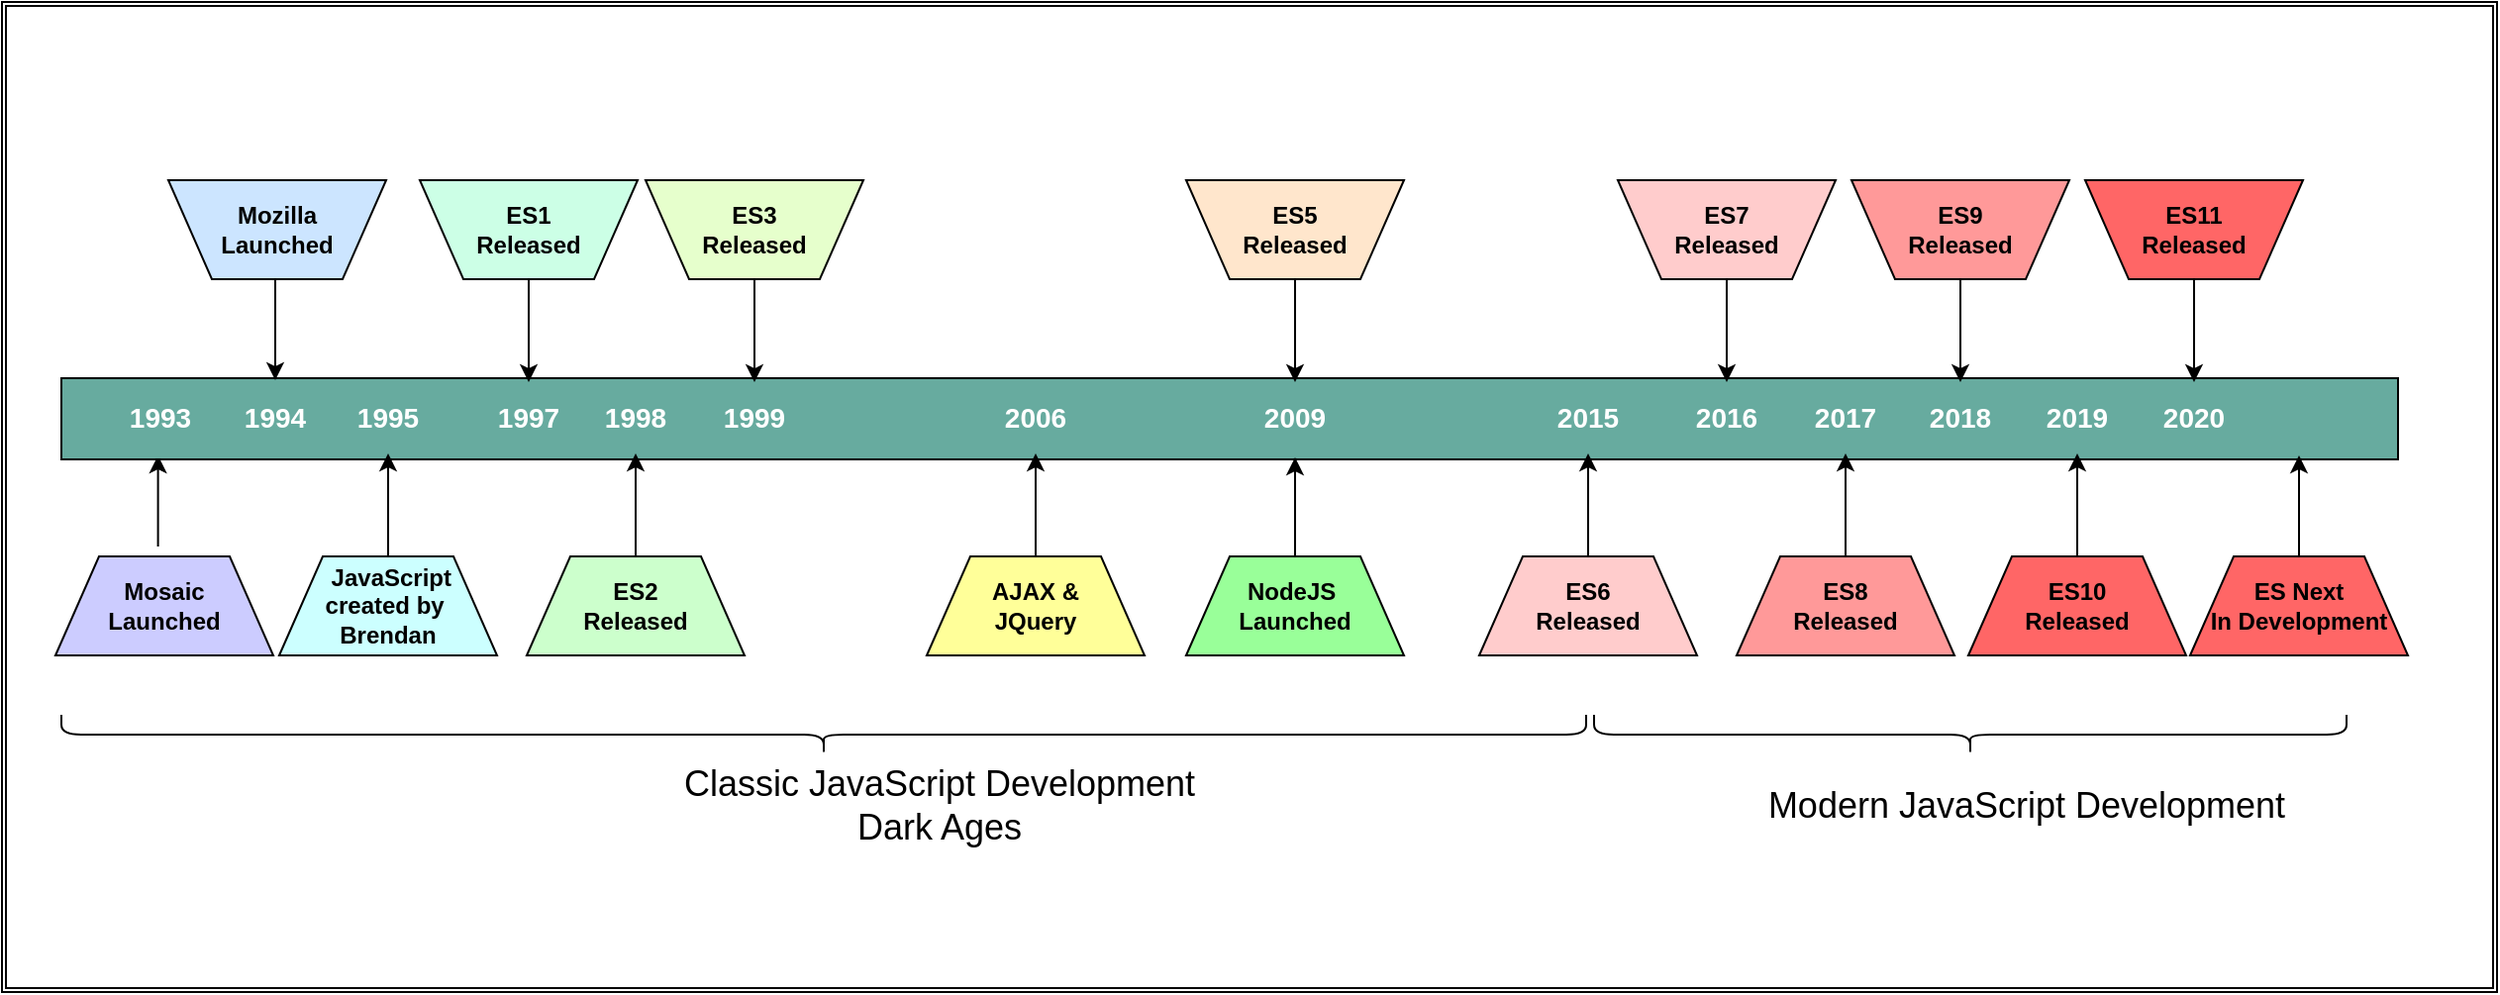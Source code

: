 <mxfile version="12.9.3" type="device"><diagram id="y6VGDXA_0U743mfNDHgp" name="Page-1"><mxGraphModel dx="2196" dy="830" grid="1" gridSize="10" guides="1" tooltips="1" connect="1" arrows="1" fold="1" page="1" pageScale="1" pageWidth="850" pageHeight="1100" math="0" shadow="0"><root><mxCell id="0"/><mxCell id="1" parent="0"/><mxCell id="mSoBamEMjkX5YQv9nljd-85" value="" style="shape=ext;double=1;rounded=0;whiteSpace=wrap;html=1;shadow=0;strokeColor=#000000;fillColor=#FFFFFF;" parent="1" vertex="1"><mxGeometry x="-30" y="60" width="1260" height="500" as="geometry"/></mxCell><mxCell id="mSoBamEMjkX5YQv9nljd-9" style="edgeStyle=orthogonalEdgeStyle;rounded=0;orthogonalLoop=1;jettySize=auto;html=1;entryX=0.051;entryY=1.1;entryDx=0;entryDy=0;entryPerimeter=0;" parent="1" edge="1"><mxGeometry relative="1" as="geometry"><mxPoint x="48.8" y="335" as="sourcePoint"/><mxPoint x="48.8" y="289" as="targetPoint"/><Array as="points"><mxPoint x="48" y="310"/></Array></mxGeometry></mxCell><mxCell id="mSoBamEMjkX5YQv9nljd-3" value="" style="verticalLabelPosition=bottom;verticalAlign=top;html=1;shape=mxgraph.basic.rect;fillColor2=none;strokeWidth=1;size=20;indent=5;fillColor=#67AB9F;" parent="1" vertex="1"><mxGeometry y="250" width="1180" height="41.04" as="geometry"/></mxCell><mxCell id="mSoBamEMjkX5YQv9nljd-4" value="&lt;font color=&quot;#ffffff&quot; style=&quot;font-size: 14px&quot;&gt;&lt;b&gt;1993&lt;/b&gt;&lt;/font&gt;" style="text;html=1;strokeColor=none;fillColor=none;align=center;verticalAlign=middle;whiteSpace=wrap;rounded=0;" parent="1" vertex="1"><mxGeometry x="30" y="260" width="40" height="20" as="geometry"/></mxCell><mxCell id="mSoBamEMjkX5YQv9nljd-6" value="&lt;font color=&quot;#ffffff&quot; style=&quot;font-size: 14px&quot;&gt;&lt;b&gt;1994&lt;/b&gt;&lt;/font&gt;" style="text;html=1;strokeColor=none;fillColor=none;align=center;verticalAlign=middle;whiteSpace=wrap;rounded=0;" parent="1" vertex="1"><mxGeometry x="88" y="260" width="40" height="20" as="geometry"/></mxCell><mxCell id="mSoBamEMjkX5YQv9nljd-13" value="" style="edgeStyle=orthogonalEdgeStyle;rounded=0;orthogonalLoop=1;jettySize=auto;html=1;" parent="1" edge="1"><mxGeometry relative="1" as="geometry"><mxPoint x="108" y="191" as="sourcePoint"/><mxPoint x="108" y="251" as="targetPoint"/></mxGeometry></mxCell><mxCell id="mSoBamEMjkX5YQv9nljd-14" value="&lt;font color=&quot;#ffffff&quot;&gt;&lt;b&gt;&lt;font style=&quot;font-size: 14px&quot;&gt;1995&lt;/font&gt;&lt;/b&gt;&lt;br&gt;&lt;/font&gt;" style="text;html=1;strokeColor=none;fillColor=none;align=center;verticalAlign=middle;whiteSpace=wrap;rounded=0;" parent="1" vertex="1"><mxGeometry x="145" y="260" width="40" height="20" as="geometry"/></mxCell><mxCell id="mSoBamEMjkX5YQv9nljd-15" value="&lt;font color=&quot;#ffffff&quot;&gt;&lt;b&gt;&lt;font style=&quot;font-size: 14px&quot;&gt;1997&lt;/font&gt;&lt;/b&gt;&lt;br&gt;&lt;/font&gt;" style="text;html=1;strokeColor=none;fillColor=none;align=center;verticalAlign=middle;whiteSpace=wrap;rounded=0;" parent="1" vertex="1"><mxGeometry x="216" y="260" width="40" height="20" as="geometry"/></mxCell><mxCell id="mSoBamEMjkX5YQv9nljd-18" value="" style="edgeStyle=orthogonalEdgeStyle;rounded=0;orthogonalLoop=1;jettySize=auto;html=1;" parent="1" edge="1"><mxGeometry relative="1" as="geometry"><mxPoint x="165" y="348" as="sourcePoint"/><mxPoint x="165" y="288" as="targetPoint"/></mxGeometry></mxCell><mxCell id="mSoBamEMjkX5YQv9nljd-17" value="&lt;b&gt;&amp;nbsp;JavaScript&lt;br&gt;&lt;/b&gt;&lt;b&gt;created by&amp;nbsp;&lt;br&gt;&lt;/b&gt;&lt;b&gt;Brendan&lt;/b&gt;&lt;b&gt;&lt;br&gt;&lt;/b&gt;" style="shape=trapezoid;perimeter=trapezoidPerimeter;whiteSpace=wrap;html=1;shadow=0;fillColor=#CCFFFF;direction=east;" parent="1" vertex="1"><mxGeometry x="110" y="340" width="110" height="50" as="geometry"/></mxCell><mxCell id="mSoBamEMjkX5YQv9nljd-22" value="" style="edgeStyle=orthogonalEdgeStyle;rounded=0;orthogonalLoop=1;jettySize=auto;html=1;" parent="1" edge="1"><mxGeometry relative="1" as="geometry"><mxPoint x="236" y="192" as="sourcePoint"/><mxPoint x="236" y="252" as="targetPoint"/></mxGeometry></mxCell><mxCell id="mSoBamEMjkX5YQv9nljd-23" value="&lt;font color=&quot;#ffffff&quot;&gt;&lt;b&gt;&lt;font style=&quot;font-size: 14px&quot;&gt;1998&lt;/font&gt;&lt;/b&gt;&lt;br&gt;&lt;/font&gt;" style="text;html=1;strokeColor=none;fillColor=none;align=center;verticalAlign=middle;whiteSpace=wrap;rounded=0;" parent="1" vertex="1"><mxGeometry x="270" y="260" width="40" height="20" as="geometry"/></mxCell><mxCell id="mSoBamEMjkX5YQv9nljd-24" value="&lt;font color=&quot;#ffffff&quot;&gt;&lt;b&gt;&lt;font style=&quot;font-size: 14px&quot;&gt;1999&lt;/font&gt;&lt;/b&gt;&lt;br&gt;&lt;/font&gt;" style="text;html=1;strokeColor=none;fillColor=none;align=center;verticalAlign=middle;whiteSpace=wrap;rounded=0;" parent="1" vertex="1"><mxGeometry x="330" y="260" width="40" height="20" as="geometry"/></mxCell><mxCell id="mSoBamEMjkX5YQv9nljd-28" value="" style="edgeStyle=orthogonalEdgeStyle;rounded=0;orthogonalLoop=1;jettySize=auto;html=1;" parent="1" edge="1"><mxGeometry relative="1" as="geometry"><mxPoint x="290" y="348" as="sourcePoint"/><mxPoint x="290" y="288" as="targetPoint"/></mxGeometry></mxCell><mxCell id="mSoBamEMjkX5YQv9nljd-27" value="" style="edgeStyle=orthogonalEdgeStyle;rounded=0;orthogonalLoop=1;jettySize=auto;html=1;" parent="1" edge="1"><mxGeometry relative="1" as="geometry"><mxPoint x="350" y="192" as="sourcePoint"/><mxPoint x="350" y="252" as="targetPoint"/></mxGeometry></mxCell><mxCell id="mSoBamEMjkX5YQv9nljd-29" value="&lt;font color=&quot;#ffffff&quot;&gt;&lt;b&gt;&lt;font style=&quot;font-size: 14px&quot;&gt;2006&lt;/font&gt;&lt;/b&gt;&lt;br&gt;&lt;/font&gt;" style="text;html=1;strokeColor=none;fillColor=none;align=center;verticalAlign=middle;whiteSpace=wrap;rounded=0;" parent="1" vertex="1"><mxGeometry x="472" y="260" width="40" height="20" as="geometry"/></mxCell><mxCell id="mSoBamEMjkX5YQv9nljd-31" value="" style="edgeStyle=orthogonalEdgeStyle;rounded=0;orthogonalLoop=1;jettySize=auto;html=1;" parent="1" edge="1"><mxGeometry relative="1" as="geometry"><mxPoint x="492" y="348" as="sourcePoint"/><mxPoint x="492" y="288" as="targetPoint"/></mxGeometry></mxCell><mxCell id="mSoBamEMjkX5YQv9nljd-33" value="&lt;font color=&quot;#ffffff&quot;&gt;&lt;b&gt;&lt;font style=&quot;font-size: 14px&quot;&gt;2009&lt;/font&gt;&lt;/b&gt;&lt;br&gt;&lt;/font&gt;" style="text;html=1;strokeColor=none;fillColor=none;align=center;verticalAlign=middle;whiteSpace=wrap;rounded=0;" parent="1" vertex="1"><mxGeometry x="603" y="260" width="40" height="20" as="geometry"/></mxCell><mxCell id="mSoBamEMjkX5YQv9nljd-35" value="" style="edgeStyle=orthogonalEdgeStyle;rounded=0;orthogonalLoop=1;jettySize=auto;html=1;" parent="1" edge="1"><mxGeometry relative="1" as="geometry"><mxPoint x="623" y="192" as="sourcePoint"/><mxPoint x="623" y="252" as="targetPoint"/></mxGeometry></mxCell><mxCell id="mSoBamEMjkX5YQv9nljd-36" value="&lt;font color=&quot;#ffffff&quot;&gt;&lt;b&gt;&lt;font style=&quot;font-size: 14px&quot;&gt;2015&lt;/font&gt;&lt;/b&gt;&lt;br&gt;&lt;/font&gt;" style="text;html=1;strokeColor=none;fillColor=none;align=center;verticalAlign=middle;whiteSpace=wrap;rounded=0;" parent="1" vertex="1"><mxGeometry x="751" y="260" width="40" height="20" as="geometry"/></mxCell><mxCell id="mSoBamEMjkX5YQv9nljd-38" value="" style="edgeStyle=orthogonalEdgeStyle;rounded=0;orthogonalLoop=1;jettySize=auto;html=1;" parent="1" edge="1"><mxGeometry relative="1" as="geometry"><mxPoint x="771" y="348" as="sourcePoint"/><mxPoint x="771" y="288" as="targetPoint"/></mxGeometry></mxCell><mxCell id="mSoBamEMjkX5YQv9nljd-47" value="&lt;b&gt;ES2&lt;br&gt;Released&lt;br&gt;&lt;/b&gt;" style="shape=trapezoid;perimeter=trapezoidPerimeter;whiteSpace=wrap;html=1;shadow=0;fillColor=#CCFFCC;direction=east;" parent="1" vertex="1"><mxGeometry x="235" y="340" width="110" height="50" as="geometry"/></mxCell><mxCell id="mSoBamEMjkX5YQv9nljd-48" value="&lt;b&gt;AJAX &amp;amp;&lt;br&gt;JQuery&lt;/b&gt;&lt;b&gt;&lt;br&gt;&lt;/b&gt;" style="shape=trapezoid;perimeter=trapezoidPerimeter;whiteSpace=wrap;html=1;shadow=0;fillColor=#FFFF99;direction=east;" parent="1" vertex="1"><mxGeometry x="437" y="340" width="110" height="50" as="geometry"/></mxCell><mxCell id="mSoBamEMjkX5YQv9nljd-49" value="&lt;b&gt;ES6&lt;br&gt;Released&lt;br&gt;&lt;/b&gt;" style="shape=trapezoid;perimeter=trapezoidPerimeter;whiteSpace=wrap;html=1;shadow=0;fillColor=#FFCCCC;direction=east;strokeColor=#000000;" parent="1" vertex="1"><mxGeometry x="716" y="340" width="110" height="50" as="geometry"/></mxCell><mxCell id="mSoBamEMjkX5YQv9nljd-50" value="&lt;b&gt;ES5&lt;br&gt;Released&lt;br&gt;&lt;/b&gt;" style="shape=trapezoid;perimeter=trapezoidPerimeter;whiteSpace=wrap;html=1;shadow=0;fillColor=#FFE6CC;direction=west;" parent="1" vertex="1"><mxGeometry x="568" y="150" width="110" height="50" as="geometry"/></mxCell><mxCell id="mSoBamEMjkX5YQv9nljd-53" value="&lt;b&gt;ES3&lt;br&gt;Released&lt;br&gt;&lt;/b&gt;" style="shape=trapezoid;perimeter=trapezoidPerimeter;whiteSpace=wrap;html=1;shadow=0;fillColor=#E6FFCC;direction=west;" parent="1" vertex="1"><mxGeometry x="295" y="150" width="110" height="50" as="geometry"/></mxCell><mxCell id="mSoBamEMjkX5YQv9nljd-54" value="&lt;b&gt;ES1&lt;br&gt;Released&lt;br&gt;&lt;/b&gt;" style="shape=trapezoid;perimeter=trapezoidPerimeter;whiteSpace=wrap;html=1;shadow=0;fillColor=#CCFFE6;direction=west;" parent="1" vertex="1"><mxGeometry x="181" y="150" width="110" height="50" as="geometry"/></mxCell><mxCell id="mSoBamEMjkX5YQv9nljd-55" value="&lt;b&gt;Mozilla&lt;br&gt;Launched&lt;br&gt;&lt;/b&gt;" style="shape=trapezoid;perimeter=trapezoidPerimeter;whiteSpace=wrap;html=1;shadow=0;fillColor=#CCE5FF;direction=west;" parent="1" vertex="1"><mxGeometry x="54" y="150" width="110" height="50" as="geometry"/></mxCell><mxCell id="mSoBamEMjkX5YQv9nljd-56" value="&lt;b&gt;Mosaic &lt;br&gt;Launched&lt;/b&gt;" style="shape=trapezoid;perimeter=trapezoidPerimeter;whiteSpace=wrap;html=1;shadow=0;fillColor=#CCCCFF;direction=east;" parent="1" vertex="1"><mxGeometry x="-3" y="340" width="110" height="50" as="geometry"/></mxCell><mxCell id="mSoBamEMjkX5YQv9nljd-58" value="" style="shape=curlyBracket;whiteSpace=wrap;html=1;rounded=1;shadow=0;strokeColor=#000000;fillColor=#CCCCFF;direction=north;" parent="1" vertex="1"><mxGeometry y="420" width="770" height="20" as="geometry"/></mxCell><mxCell id="mSoBamEMjkX5YQv9nljd-59" value="&lt;font style=&quot;font-size: 18px&quot;&gt;Classic JavaScript Development&lt;br&gt;Dark Ages&lt;/font&gt;" style="text;html=1;align=center;verticalAlign=middle;resizable=0;points=[];autosize=1;" parent="1" vertex="1"><mxGeometry x="308" y="446" width="270" height="40" as="geometry"/></mxCell><mxCell id="mSoBamEMjkX5YQv9nljd-62" value="" style="edgeStyle=orthogonalEdgeStyle;rounded=0;orthogonalLoop=1;jettySize=auto;html=1;" parent="1" edge="1"><mxGeometry relative="1" as="geometry"><mxPoint x="623" y="370" as="sourcePoint"/><mxPoint x="623" y="290" as="targetPoint"/></mxGeometry></mxCell><mxCell id="mSoBamEMjkX5YQv9nljd-60" value="&lt;b&gt;NodeJS&amp;nbsp;&lt;br&gt;Launched&lt;br&gt;&lt;/b&gt;" style="shape=trapezoid;perimeter=trapezoidPerimeter;whiteSpace=wrap;html=1;shadow=0;fillColor=#99FF99;direction=east;" parent="1" vertex="1"><mxGeometry x="568" y="340" width="110" height="50" as="geometry"/></mxCell><mxCell id="mSoBamEMjkX5YQv9nljd-68" value="" style="edgeStyle=orthogonalEdgeStyle;rounded=0;orthogonalLoop=1;jettySize=auto;html=1;" parent="1" edge="1"><mxGeometry relative="1" as="geometry"><mxPoint x="841" y="192" as="sourcePoint"/><mxPoint x="841" y="252" as="targetPoint"/></mxGeometry></mxCell><mxCell id="mSoBamEMjkX5YQv9nljd-63" value="&lt;b&gt;ES7&lt;br&gt;Released&lt;br&gt;&lt;/b&gt;" style="shape=trapezoid;perimeter=trapezoidPerimeter;whiteSpace=wrap;html=1;shadow=0;fillColor=#FFCCCC;direction=west;strokeColor=#000000;" parent="1" vertex="1"><mxGeometry x="786" y="150" width="110" height="50" as="geometry"/></mxCell><mxCell id="mSoBamEMjkX5YQv9nljd-64" value="&lt;font color=&quot;#ffffff&quot;&gt;&lt;b&gt;&lt;font style=&quot;font-size: 14px&quot;&gt;2016&lt;/font&gt;&lt;/b&gt;&lt;br&gt;&lt;/font&gt;" style="text;html=1;strokeColor=none;fillColor=none;align=center;verticalAlign=middle;whiteSpace=wrap;rounded=0;" parent="1" vertex="1"><mxGeometry x="821" y="260" width="40" height="20" as="geometry"/></mxCell><mxCell id="mSoBamEMjkX5YQv9nljd-65" value="&lt;font color=&quot;#ffffff&quot;&gt;&lt;b&gt;&lt;font style=&quot;font-size: 14px&quot;&gt;2017&lt;/font&gt;&lt;/b&gt;&lt;br&gt;&lt;/font&gt;" style="text;html=1;strokeColor=none;fillColor=none;align=center;verticalAlign=middle;whiteSpace=wrap;rounded=0;" parent="1" vertex="1"><mxGeometry x="881" y="260" width="40" height="20" as="geometry"/></mxCell><mxCell id="mSoBamEMjkX5YQv9nljd-70" value="" style="edgeStyle=orthogonalEdgeStyle;rounded=0;orthogonalLoop=1;jettySize=auto;html=1;" parent="1" edge="1"><mxGeometry relative="1" as="geometry"><mxPoint x="901" y="348" as="sourcePoint"/><mxPoint x="901" y="288" as="targetPoint"/></mxGeometry></mxCell><mxCell id="mSoBamEMjkX5YQv9nljd-69" value="&lt;b&gt;ES8&lt;br&gt;Released&lt;br&gt;&lt;/b&gt;" style="shape=trapezoid;perimeter=trapezoidPerimeter;whiteSpace=wrap;html=1;shadow=0;fillColor=#FF9999;direction=east;strokeColor=#000000;" parent="1" vertex="1"><mxGeometry x="846" y="340" width="110" height="50" as="geometry"/></mxCell><mxCell id="mSoBamEMjkX5YQv9nljd-71" value="&lt;font color=&quot;#ffffff&quot;&gt;&lt;b&gt;&lt;font style=&quot;font-size: 14px&quot;&gt;2018&lt;/font&gt;&lt;/b&gt;&lt;br&gt;&lt;/font&gt;" style="text;html=1;strokeColor=none;fillColor=none;align=center;verticalAlign=middle;whiteSpace=wrap;rounded=0;" parent="1" vertex="1"><mxGeometry x="939" y="260" width="40" height="20" as="geometry"/></mxCell><mxCell id="mSoBamEMjkX5YQv9nljd-72" value="&lt;font color=&quot;#ffffff&quot;&gt;&lt;b&gt;&lt;font style=&quot;font-size: 14px&quot;&gt;2020&lt;/font&gt;&lt;/b&gt;&lt;br&gt;&lt;/font&gt;" style="text;html=1;strokeColor=none;fillColor=none;align=center;verticalAlign=middle;whiteSpace=wrap;rounded=0;" parent="1" vertex="1"><mxGeometry x="1057" y="260" width="40" height="20" as="geometry"/></mxCell><mxCell id="mSoBamEMjkX5YQv9nljd-74" value="&lt;font color=&quot;#ffffff&quot;&gt;&lt;b&gt;&lt;font style=&quot;font-size: 14px&quot;&gt;2019&lt;/font&gt;&lt;/b&gt;&lt;br&gt;&lt;/font&gt;" style="text;html=1;strokeColor=none;fillColor=none;align=center;verticalAlign=middle;whiteSpace=wrap;rounded=0;" parent="1" vertex="1"><mxGeometry x="998" y="260" width="40" height="20" as="geometry"/></mxCell><mxCell id="mSoBamEMjkX5YQv9nljd-76" value="" style="edgeStyle=orthogonalEdgeStyle;rounded=0;orthogonalLoop=1;jettySize=auto;html=1;" parent="1" edge="1"><mxGeometry relative="1" as="geometry"><mxPoint x="959" y="192" as="sourcePoint"/><mxPoint x="959" y="252" as="targetPoint"/></mxGeometry></mxCell><mxCell id="mSoBamEMjkX5YQv9nljd-75" value="&lt;b&gt;ES9&lt;br&gt;Released&lt;br&gt;&lt;/b&gt;" style="shape=trapezoid;perimeter=trapezoidPerimeter;whiteSpace=wrap;html=1;shadow=0;fillColor=#FF9999;direction=west;strokeColor=#000000;" parent="1" vertex="1"><mxGeometry x="904" y="150" width="110" height="50" as="geometry"/></mxCell><mxCell id="mSoBamEMjkX5YQv9nljd-82" value="" style="edgeStyle=orthogonalEdgeStyle;rounded=0;orthogonalLoop=1;jettySize=auto;html=1;" parent="1" edge="1"><mxGeometry relative="1" as="geometry"><mxPoint x="1018" y="348" as="sourcePoint"/><mxPoint x="1018" y="288" as="targetPoint"/></mxGeometry></mxCell><mxCell id="mSoBamEMjkX5YQv9nljd-77" value="&lt;b&gt;ES10&lt;br&gt;Released&lt;br&gt;&lt;/b&gt;" style="shape=trapezoid;perimeter=trapezoidPerimeter;whiteSpace=wrap;html=1;shadow=0;fillColor=#FF6666;direction=east;strokeColor=#000000;" parent="1" vertex="1"><mxGeometry x="963" y="340" width="110" height="50" as="geometry"/></mxCell><mxCell id="mSoBamEMjkX5YQv9nljd-81" value="" style="edgeStyle=orthogonalEdgeStyle;rounded=0;orthogonalLoop=1;jettySize=auto;html=1;" parent="1" edge="1"><mxGeometry relative="1" as="geometry"><mxPoint x="1077" y="192" as="sourcePoint"/><mxPoint x="1077" y="252" as="targetPoint"/></mxGeometry></mxCell><mxCell id="mSoBamEMjkX5YQv9nljd-80" value="&lt;b&gt;ES11&lt;br&gt;Released&lt;br&gt;&lt;/b&gt;" style="shape=trapezoid;perimeter=trapezoidPerimeter;whiteSpace=wrap;html=1;shadow=0;fillColor=#FF6666;direction=west;strokeColor=#000000;" parent="1" vertex="1"><mxGeometry x="1022" y="150" width="110" height="50" as="geometry"/></mxCell><mxCell id="mSoBamEMjkX5YQv9nljd-83" value="" style="shape=curlyBracket;whiteSpace=wrap;html=1;rounded=1;shadow=0;strokeColor=#000000;fillColor=#FF6666;direction=north;" parent="1" vertex="1"><mxGeometry x="774" y="420" width="380" height="20" as="geometry"/></mxCell><mxCell id="mSoBamEMjkX5YQv9nljd-84" value="&lt;font style=&quot;font-size: 18px&quot;&gt;Modern JavaScript Development&lt;/font&gt;" style="text;html=1;align=center;verticalAlign=middle;resizable=0;points=[];autosize=1;" parent="1" vertex="1"><mxGeometry x="852" y="456" width="280" height="20" as="geometry"/></mxCell><mxCell id="654QLyGKGjTed9v3qAL7-1" value="&lt;b&gt;ES Next&lt;br&gt;In Development&lt;br&gt;&lt;/b&gt;" style="shape=trapezoid;perimeter=trapezoidPerimeter;whiteSpace=wrap;html=1;shadow=0;fillColor=#FF6666;direction=east;strokeColor=#000000;" vertex="1" parent="1"><mxGeometry x="1075" y="340" width="110" height="50" as="geometry"/></mxCell><mxCell id="654QLyGKGjTed9v3qAL7-2" value="" style="edgeStyle=orthogonalEdgeStyle;rounded=0;orthogonalLoop=1;jettySize=auto;html=1;" edge="1" parent="1"><mxGeometry relative="1" as="geometry"><mxPoint x="1130" y="340" as="sourcePoint"/><mxPoint x="1130" y="289" as="targetPoint"/></mxGeometry></mxCell></root></mxGraphModel></diagram></mxfile>